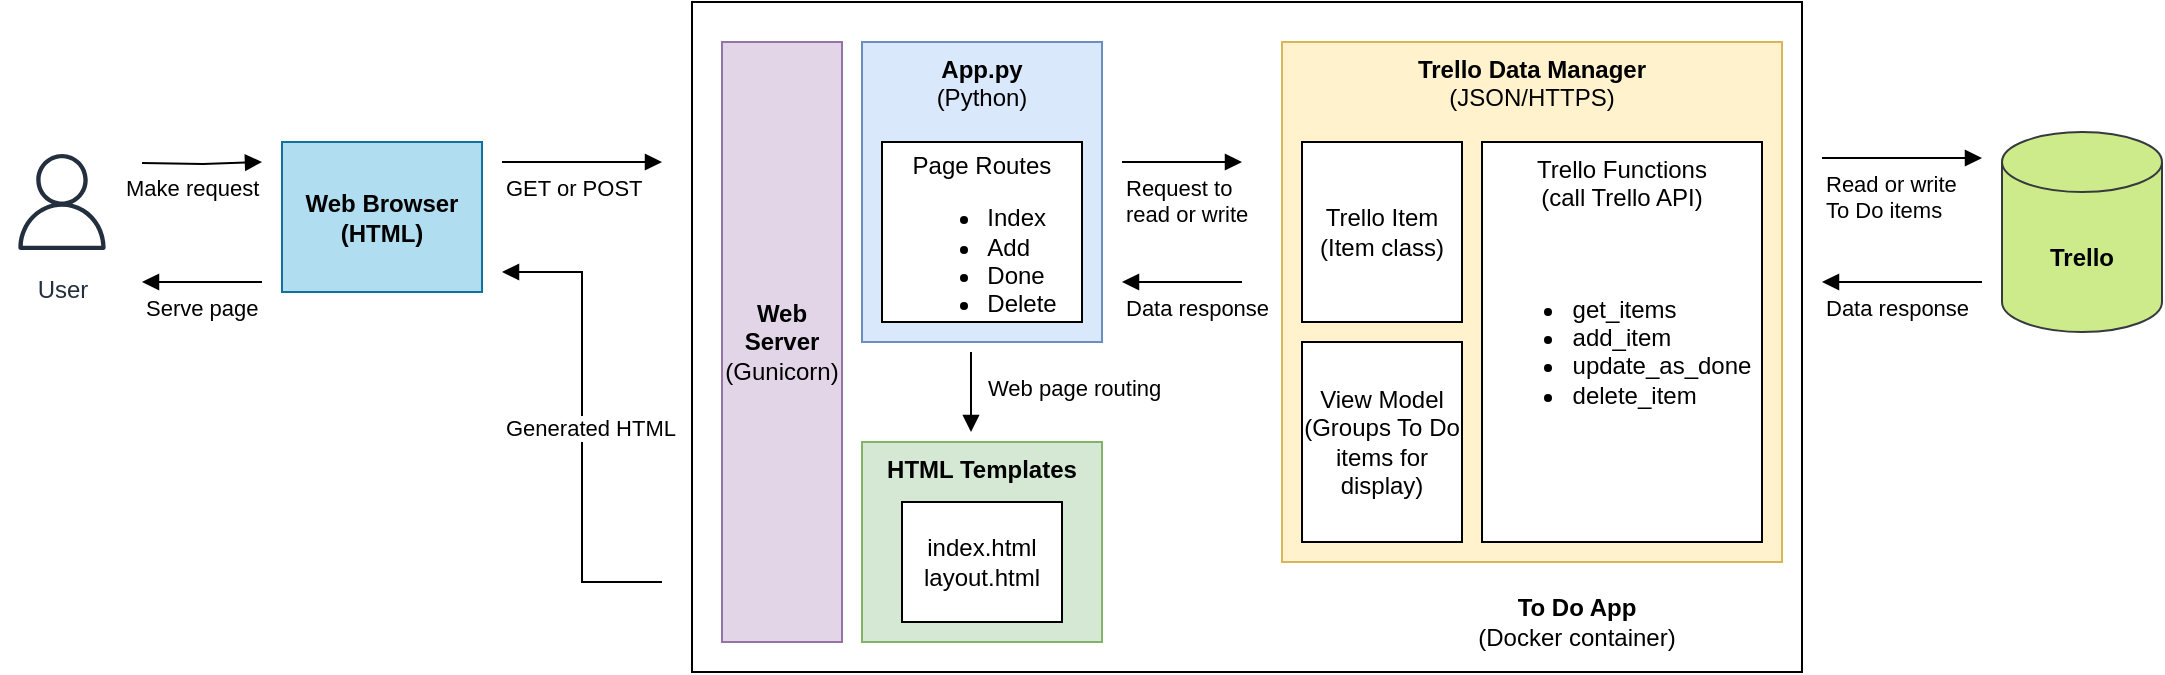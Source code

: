 <mxfile version="22.1.21" type="github">
  <diagram name="Page-1" id="5wk_Syi67mKXL78GF8bt">
    <mxGraphModel dx="1434" dy="746" grid="1" gridSize="10" guides="1" tooltips="1" connect="1" arrows="1" fold="1" page="1" pageScale="1" pageWidth="1100" pageHeight="850" math="0" shadow="0">
      <root>
        <mxCell id="0" />
        <mxCell id="1" parent="0" />
        <mxCell id="ltyIU091W-dR_cXolWgd-1" value="" style="rounded=0;whiteSpace=wrap;html=1;" parent="1" vertex="1">
          <mxGeometry x="355" y="130" width="555" height="335" as="geometry" />
        </mxCell>
        <mxCell id="ltyIU091W-dR_cXolWgd-2" value="Make request" style="endArrow=block;endFill=1;html=1;edgeStyle=orthogonalEdgeStyle;align=left;verticalAlign=top;rounded=0;" parent="1" edge="1">
          <mxGeometry x="-1" y="10" relative="1" as="geometry">
            <mxPoint x="80" y="210.5" as="sourcePoint" />
            <mxPoint x="140" y="210" as="targetPoint" />
            <mxPoint x="-10" y="9" as="offset" />
          </mxGeometry>
        </mxCell>
        <mxCell id="ltyIU091W-dR_cXolWgd-3" value="&lt;b&gt;Trello&lt;/b&gt;" style="shape=cylinder3;whiteSpace=wrap;html=1;boundedLbl=1;backgroundOutline=1;size=15;fillColor=#cdeb8b;strokeColor=#36393d;" parent="1" vertex="1">
          <mxGeometry x="1010" y="195" width="80" height="100" as="geometry" />
        </mxCell>
        <mxCell id="ltyIU091W-dR_cXolWgd-4" value="&lt;b&gt;Web Browser (HTML)&lt;/b&gt;" style="rounded=0;whiteSpace=wrap;html=1;fillColor=#b1ddf0;strokeColor=#10739e;" parent="1" vertex="1">
          <mxGeometry x="150" y="200" width="100" height="75" as="geometry" />
        </mxCell>
        <mxCell id="ltyIU091W-dR_cXolWgd-5" value="GET or POST" style="endArrow=block;endFill=1;html=1;edgeStyle=orthogonalEdgeStyle;align=left;verticalAlign=top;rounded=0;" parent="1" edge="1">
          <mxGeometry x="-1" relative="1" as="geometry">
            <mxPoint x="260" y="210" as="sourcePoint" />
            <mxPoint x="340" y="210" as="targetPoint" />
          </mxGeometry>
        </mxCell>
        <mxCell id="ltyIU091W-dR_cXolWgd-6" value="Generated HTML" style="endArrow=block;endFill=1;html=1;edgeStyle=orthogonalEdgeStyle;align=left;verticalAlign=top;rounded=0;" parent="1" edge="1">
          <mxGeometry x="0.106" y="40" relative="1" as="geometry">
            <mxPoint x="340" y="420" as="sourcePoint" />
            <mxPoint x="260" y="265" as="targetPoint" />
            <Array as="points">
              <mxPoint x="340" y="420" />
              <mxPoint x="300" y="420" />
              <mxPoint x="300" y="265" />
            </Array>
            <mxPoint as="offset" />
          </mxGeometry>
        </mxCell>
        <mxCell id="ltyIU091W-dR_cXolWgd-7" value="Read or write&lt;br&gt;To Do items" style="endArrow=block;endFill=1;html=1;edgeStyle=orthogonalEdgeStyle;align=left;verticalAlign=top;rounded=0;" parent="1" edge="1">
          <mxGeometry x="-1" relative="1" as="geometry">
            <mxPoint x="920" y="208" as="sourcePoint" />
            <mxPoint x="1000" y="208" as="targetPoint" />
          </mxGeometry>
        </mxCell>
        <mxCell id="ltyIU091W-dR_cXolWgd-8" value="Data response" style="endArrow=block;endFill=1;html=1;edgeStyle=orthogonalEdgeStyle;align=left;verticalAlign=top;rounded=0;" parent="1" edge="1">
          <mxGeometry x="1" relative="1" as="geometry">
            <mxPoint x="1000" y="270" as="sourcePoint" />
            <mxPoint x="920" y="270" as="targetPoint" />
            <mxPoint as="offset" />
          </mxGeometry>
        </mxCell>
        <mxCell id="ltyIU091W-dR_cXolWgd-9" value="&lt;b&gt;HTML Templates&lt;br&gt;&lt;/b&gt;&lt;br&gt;" style="rounded=0;whiteSpace=wrap;html=1;verticalAlign=top;fillColor=#d5e8d4;strokeColor=#82b366;" parent="1" vertex="1">
          <mxGeometry x="440" y="350" width="120" height="100" as="geometry" />
        </mxCell>
        <mxCell id="ltyIU091W-dR_cXolWgd-10" value="&lt;b&gt;Trello Data Manager&lt;br&gt;&lt;/b&gt;(JSON/HTTPS)" style="rounded=0;whiteSpace=wrap;html=1;verticalAlign=top;fillColor=#fff2cc;strokeColor=#d6b656;" parent="1" vertex="1">
          <mxGeometry x="650" y="150" width="250" height="260" as="geometry" />
        </mxCell>
        <mxCell id="ltyIU091W-dR_cXolWgd-11" value="&lt;div style=&quot;&quot;&gt;&lt;b style=&quot;border-color: var(--border-color);&quot;&gt;App.py&lt;/b&gt;&lt;/div&gt;&lt;div style=&quot;&quot;&gt;(Python)&lt;/div&gt;" style="rounded=0;whiteSpace=wrap;html=1;verticalAlign=top;labelBackgroundColor=none;fillColor=#dae8fc;strokeColor=#6c8ebf;align=center;fillStyle=auto;" parent="1" vertex="1">
          <mxGeometry x="440" y="150" width="120" height="150" as="geometry" />
        </mxCell>
        <mxCell id="ltyIU091W-dR_cXolWgd-12" value="Serve page" style="endArrow=block;endFill=1;html=1;edgeStyle=orthogonalEdgeStyle;align=left;verticalAlign=top;rounded=0;" parent="1" edge="1">
          <mxGeometry x="1" relative="1" as="geometry">
            <mxPoint x="140" y="270" as="sourcePoint" />
            <mxPoint x="80" y="270" as="targetPoint" />
            <mxPoint as="offset" />
          </mxGeometry>
        </mxCell>
        <mxCell id="ltyIU091W-dR_cXolWgd-13" value="Request to &lt;br&gt;read or write" style="endArrow=block;endFill=1;html=1;edgeStyle=orthogonalEdgeStyle;align=left;verticalAlign=top;rounded=0;movable=1;resizable=1;rotatable=1;deletable=1;editable=1;locked=0;connectable=1;" parent="1" edge="1">
          <mxGeometry x="-1" relative="1" as="geometry">
            <mxPoint x="570" y="210" as="sourcePoint" />
            <mxPoint x="630" y="210" as="targetPoint" />
            <mxPoint as="offset" />
          </mxGeometry>
        </mxCell>
        <mxCell id="ltyIU091W-dR_cXolWgd-14" value="Data response" style="endArrow=block;endFill=1;html=1;edgeStyle=orthogonalEdgeStyle;align=left;verticalAlign=top;rounded=0;" parent="1" edge="1">
          <mxGeometry x="1" relative="1" as="geometry">
            <mxPoint x="630" y="270" as="sourcePoint" />
            <mxPoint x="570" y="270" as="targetPoint" />
            <mxPoint as="offset" />
          </mxGeometry>
        </mxCell>
        <mxCell id="ltyIU091W-dR_cXolWgd-15" value="Web page routing" style="endArrow=block;endFill=1;html=1;edgeStyle=orthogonalEdgeStyle;align=left;verticalAlign=top;rounded=0;" parent="1" edge="1">
          <mxGeometry x="-0.75" y="6" relative="1" as="geometry">
            <mxPoint x="494.5" y="305" as="sourcePoint" />
            <mxPoint x="494.5" y="345" as="targetPoint" />
            <mxPoint as="offset" />
          </mxGeometry>
        </mxCell>
        <mxCell id="ltyIU091W-dR_cXolWgd-16" value="&lt;b&gt;Web Server&lt;br&gt;&lt;/b&gt;(Gunicorn)" style="rounded=0;whiteSpace=wrap;html=1;fillColor=#e1d5e7;strokeColor=#9673a6;" parent="1" vertex="1">
          <mxGeometry x="370" y="150" width="60" height="300" as="geometry" />
        </mxCell>
        <mxCell id="ltyIU091W-dR_cXolWgd-17" value="&lt;font style=&quot;font-size: 12px;&quot;&gt;To Do App&lt;br&gt;&lt;span style=&quot;font-weight: normal;&quot;&gt;(Docker container)&lt;/span&gt;&lt;br&gt;&lt;/font&gt;" style="text;strokeColor=none;align=center;fillColor=none;html=1;verticalAlign=middle;whiteSpace=wrap;rounded=0;fontStyle=1;" parent="1" vertex="1">
          <mxGeometry x="745" y="425" width="105" height="30" as="geometry" />
        </mxCell>
        <mxCell id="ltyIU091W-dR_cXolWgd-18" value="User" style="outlineConnect=0;fontColor=#232F3E;gradientColor=none;strokeColor=#232F3E;fillColor=#ffffff;dashed=0;verticalLabelPosition=bottom;verticalAlign=top;align=center;html=1;fontSize=12;fontStyle=0;aspect=fixed;shape=mxgraph.aws4.resourceIcon;resIcon=mxgraph.aws4.user;" parent="1" vertex="1">
          <mxGeometry x="10" y="200" width="60" height="60" as="geometry" />
        </mxCell>
        <mxCell id="ltyIU091W-dR_cXolWgd-19" value="Trello Item&lt;br&gt;(Item class)" style="rounded=0;whiteSpace=wrap;html=1;" parent="1" vertex="1">
          <mxGeometry x="660" y="200" width="80" height="90" as="geometry" />
        </mxCell>
        <mxCell id="ltyIU091W-dR_cXolWgd-24" value="View Model&lt;br&gt;(Groups To Do items for display)" style="rounded=0;whiteSpace=wrap;html=1;" parent="1" vertex="1">
          <mxGeometry x="660" y="300" width="80" height="100" as="geometry" />
        </mxCell>
        <mxCell id="ltyIU091W-dR_cXolWgd-25" value="Trello Functions &lt;br&gt;(call Trello API)&lt;br&gt;&lt;br&gt;&lt;br&gt;&lt;div style=&quot;text-align: left;&quot;&gt;&lt;ul&gt;&lt;li&gt;&lt;span style=&quot;background-color: initial;&quot;&gt;get_items&lt;/span&gt;&lt;/li&gt;&lt;li&gt;&lt;span style=&quot;background-color: initial;&quot;&gt;add_item&lt;/span&gt;&lt;/li&gt;&lt;li&gt;&lt;span style=&quot;background-color: initial;&quot;&gt;update_as_done&lt;/span&gt;&lt;/li&gt;&lt;li&gt;&lt;span style=&quot;background-color: initial;&quot;&gt;delete_item&lt;/span&gt;&lt;/li&gt;&lt;/ul&gt;&lt;/div&gt;" style="rounded=0;whiteSpace=wrap;html=1;verticalAlign=top;" parent="1" vertex="1">
          <mxGeometry x="750" y="200" width="140" height="200" as="geometry" />
        </mxCell>
        <mxCell id="ltyIU091W-dR_cXolWgd-26" value="&lt;br&gt;Page Routes&lt;br&gt;&lt;div style=&quot;text-align: left;&quot;&gt;&lt;ul&gt;&lt;li&gt;&lt;span style=&quot;background-color: initial;&quot;&gt;Index&lt;/span&gt;&lt;/li&gt;&lt;li&gt;&lt;span style=&quot;background-color: initial;&quot;&gt;Add&lt;/span&gt;&lt;/li&gt;&lt;li&gt;&lt;span style=&quot;background-color: initial;&quot;&gt;Done&lt;/span&gt;&lt;/li&gt;&lt;li&gt;&lt;span style=&quot;background-color: initial;&quot;&gt;Delete&lt;/span&gt;&lt;/li&gt;&lt;/ul&gt;&lt;/div&gt;" style="rounded=0;whiteSpace=wrap;html=1;fontSize=12;" parent="1" vertex="1">
          <mxGeometry x="450" y="200" width="100" height="90" as="geometry" />
        </mxCell>
        <mxCell id="NWpGX2xRMUUI2gVWj4OY-1" value="index.html&lt;br style=&quot;border-color: var(--border-color);&quot;&gt;layout.html" style="rounded=0;whiteSpace=wrap;html=1;" parent="1" vertex="1">
          <mxGeometry x="460" y="380" width="80" height="60" as="geometry" />
        </mxCell>
      </root>
    </mxGraphModel>
  </diagram>
</mxfile>
